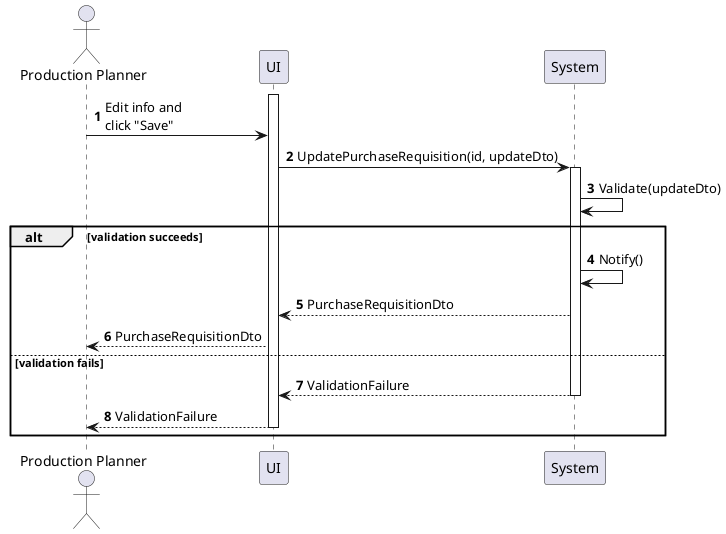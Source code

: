 @startuml purchase-requisition-update
autonumber

actor "Production Planner" as a
participant UI as f
participant System as b

activate f
a -> f : Edit info and\nclick "Save"
f -> b : UpdatePurchaseRequisition(id, updateDto)
activate b
b -> b : Validate(updateDto)

alt validation succeeds
    b -> b : Notify()
    b --> f : PurchaseRequisitionDto
    f --> a : PurchaseRequisitionDto
else validation fails
    return ValidationFailure
    f --> a : ValidationFailure
    deactivate f
end
@enduml